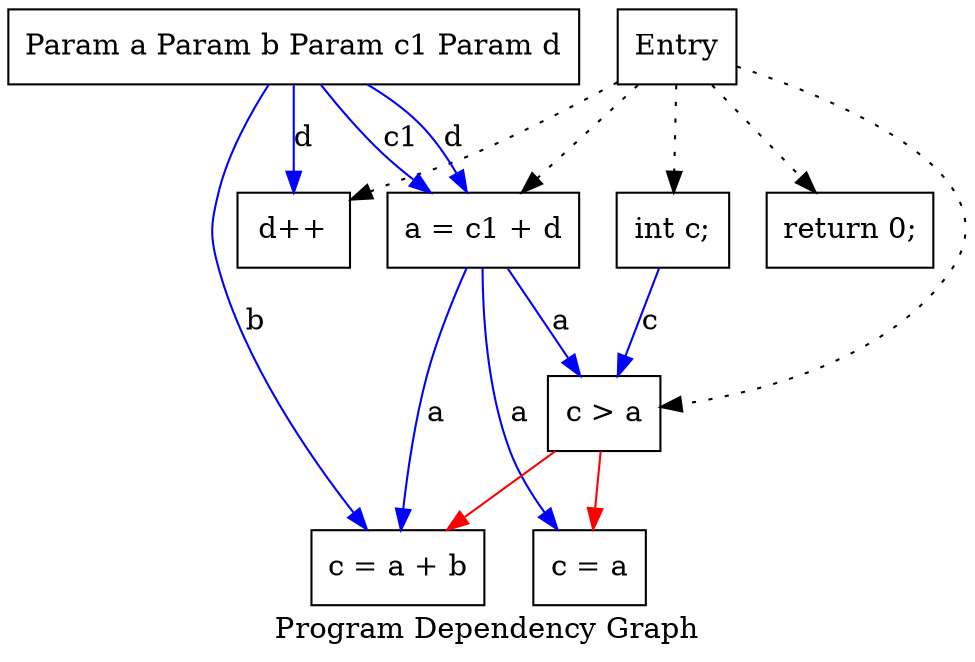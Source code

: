digraph "Program Dependency Graph" {
    label="Program Dependency Graph"

    Node0xffffffff [shape=record,label="{Entry}"];
    Node0x1 [shape=record,label="{d++}"];
    Node0xffffffff -> Node0x1[style = dotted]
    Node0x2 [shape=record,label="{return 0;}"];
    Node0xffffffff -> Node0x2[style = dotted]
    Node0x3 [shape=record,label="{c = a + b}"];
    Node0x4 [shape=record,label="{c = a}"];
    Node0x5 [shape=record,label="{int c;}"];
    Node0xffffffff -> Node0x5[style = dotted]
    Node0x6 [shape=record,label="{a = c1 + d}"];
    Node0xffffffff -> Node0x6[style = dotted]
    Node0x7 [shape=record,label="{c \> a}"];
    Node0x7 -> Node0x4[color = red]
    Node0x7 -> Node0x3[color = red]
    Node0xffffffff -> Node0x7[style = dotted]
    Node0x8 [shape=record,label="{Param a Param b Param c1 Param d }"];
    Node0x5 -> Node0x7[color = blue,label = "c"]
    Node0x6 -> Node0x3[color = blue,label = "a"]
    Node0x6 -> Node0x4[color = blue,label = "a"]
    Node0x6 -> Node0x7[color = blue,label = "a"]
    Node0x8 -> Node0x1[color = blue,label = "d"]
    Node0x8 -> Node0x3[color = blue,label = "b"]
    Node0x8 -> Node0x6[color = blue,label = "c1"]
    Node0x8 -> Node0x6[color = blue,label = "d"]
}

